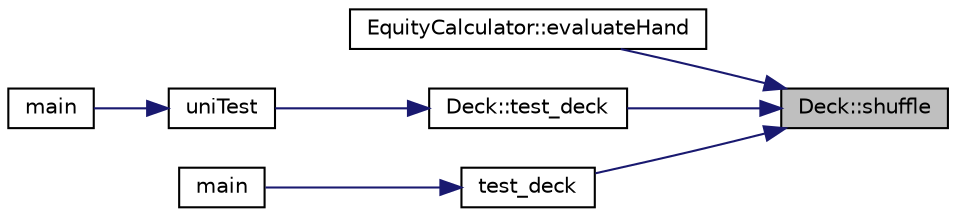 digraph "Deck::shuffle"
{
 // INTERACTIVE_SVG=YES
 // LATEX_PDF_SIZE
  edge [fontname="Helvetica",fontsize="10",labelfontname="Helvetica",labelfontsize="10"];
  node [fontname="Helvetica",fontsize="10",shape=record];
  rankdir="RL";
  Node1 [label="Deck::shuffle",height=0.2,width=0.4,color="black", fillcolor="grey75", style="filled", fontcolor="black",tooltip="Shuffles the deck of cards."];
  Node1 -> Node2 [dir="back",color="midnightblue",fontsize="10",style="solid",fontname="Helvetica"];
  Node2 [label="EquityCalculator::evaluateHand",height=0.2,width=0.4,color="black", fillcolor="white", style="filled",URL="$class_equity_calculator.html#af315dfcb578ab5889dab4bc970b1d597",tooltip="Evaluates the equity of a hand against multiple opponents."];
  Node1 -> Node3 [dir="back",color="midnightblue",fontsize="10",style="solid",fontname="Helvetica"];
  Node3 [label="Deck::test_deck",height=0.2,width=0.4,color="black", fillcolor="white", style="filled",URL="$class_deck.html#ada7ef0115cdb8d1ab3e3a47c5d15b14d",tooltip="Tests the Deck class functionality."];
  Node3 -> Node4 [dir="back",color="midnightblue",fontsize="10",style="solid",fontname="Helvetica"];
  Node4 [label="uniTest",height=0.2,width=0.4,color="black", fillcolor="white", style="filled",URL="$main_8cpp.html#a9993390ffcca4b99cfb97b329c55ae58",tooltip=" "];
  Node4 -> Node5 [dir="back",color="midnightblue",fontsize="10",style="solid",fontname="Helvetica"];
  Node5 [label="main",height=0.2,width=0.4,color="black", fillcolor="white", style="filled",URL="$main_8cpp.html#a0ddf1224851353fc92bfbff6f499fa97",tooltip=" "];
  Node1 -> Node6 [dir="back",color="midnightblue",fontsize="10",style="solid",fontname="Helvetica"];
  Node6 [label="test_deck",height=0.2,width=0.4,color="black", fillcolor="white", style="filled",URL="$test___deck_8cpp.html#a62863bfcb6d04be49be4274a8438af17",tooltip=" "];
  Node6 -> Node7 [dir="back",color="midnightblue",fontsize="10",style="solid",fontname="Helvetica"];
  Node7 [label="main",height=0.2,width=0.4,color="black", fillcolor="white", style="filled",URL="$test___deck_8cpp.html#ae66f6b31b5ad750f1fe042a706a4e3d4",tooltip=" "];
}
